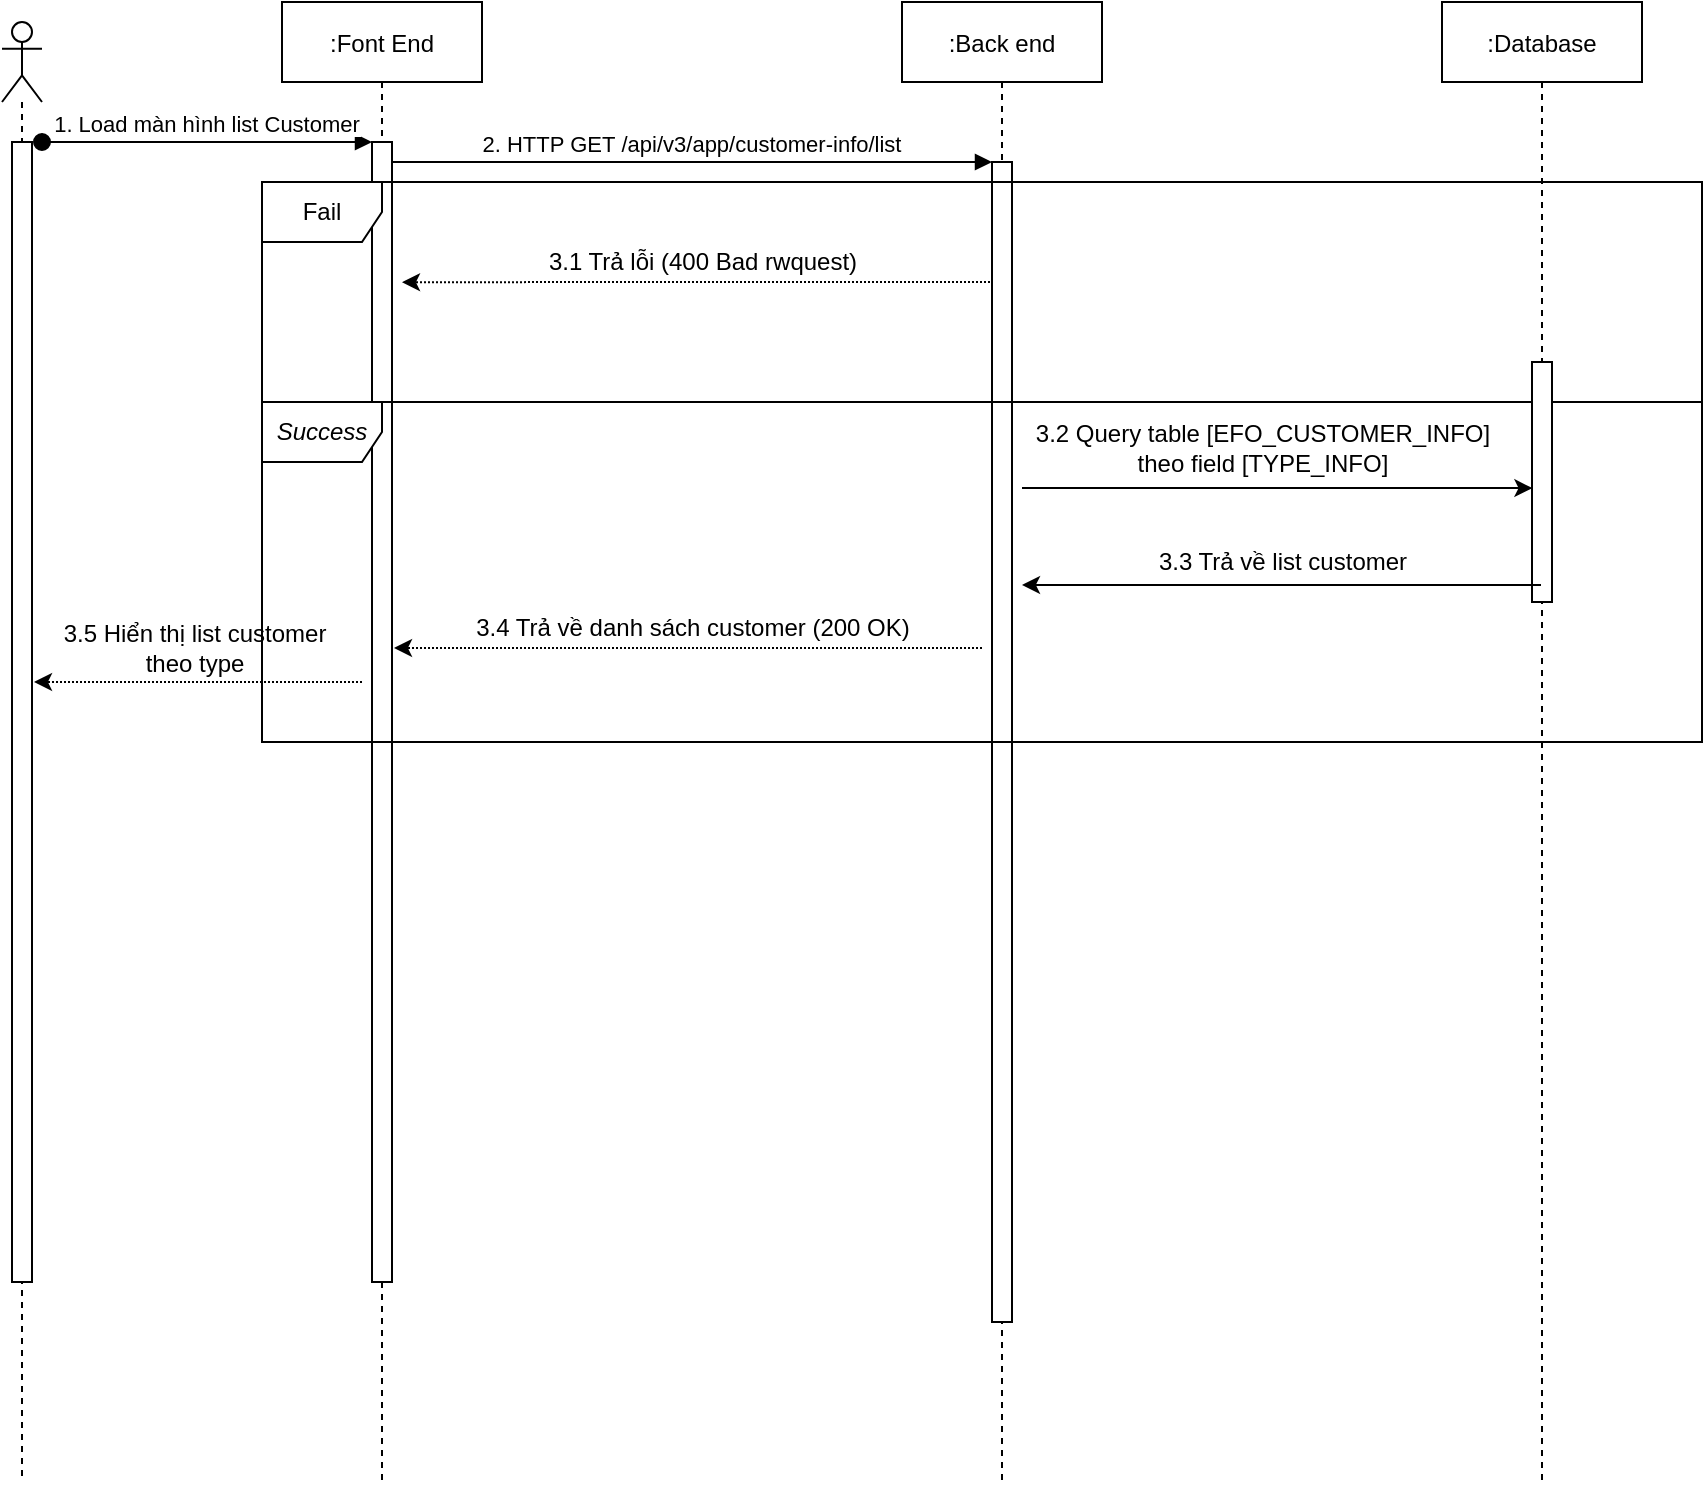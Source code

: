 <mxfile version="21.6.5" type="device" pages="5">
  <diagram id="6_gbaZ6vmgCSXBvr-ZlU" name="List customer">
    <mxGraphModel dx="1050" dy="629" grid="1" gridSize="10" guides="1" tooltips="1" connect="1" arrows="1" fold="1" page="1" pageScale="1" pageWidth="3300" pageHeight="4681" math="0" shadow="0">
      <root>
        <mxCell id="NbWuNu32IvSHekJc3G54-0" />
        <mxCell id="NbWuNu32IvSHekJc3G54-1" parent="NbWuNu32IvSHekJc3G54-0" />
        <mxCell id="NmL4DdP0UzWcrfp9Uf5U-0" value=":Font End" style="shape=umlLifeline;perimeter=lifelinePerimeter;container=1;collapsible=0;recursiveResize=0;rounded=0;shadow=0;strokeWidth=1;" parent="NbWuNu32IvSHekJc3G54-1" vertex="1">
          <mxGeometry x="250" y="60" width="100" height="740" as="geometry" />
        </mxCell>
        <mxCell id="NmL4DdP0UzWcrfp9Uf5U-1" value="" style="points=[];perimeter=orthogonalPerimeter;rounded=0;shadow=0;strokeWidth=1;" parent="NmL4DdP0UzWcrfp9Uf5U-0" vertex="1">
          <mxGeometry x="45" y="70" width="10" height="570" as="geometry" />
        </mxCell>
        <mxCell id="NmL4DdP0UzWcrfp9Uf5U-2" value="1. Load màn hình list Customer" style="verticalAlign=bottom;startArrow=oval;endArrow=block;startSize=8;shadow=0;strokeWidth=1;" parent="NmL4DdP0UzWcrfp9Uf5U-0" target="NmL4DdP0UzWcrfp9Uf5U-1" edge="1">
          <mxGeometry relative="1" as="geometry">
            <mxPoint x="-120" y="70" as="sourcePoint" />
          </mxGeometry>
        </mxCell>
        <mxCell id="NmL4DdP0UzWcrfp9Uf5U-3" value=":Back end" style="shape=umlLifeline;perimeter=lifelinePerimeter;container=1;collapsible=0;recursiveResize=0;rounded=0;shadow=0;strokeWidth=1;" parent="NbWuNu32IvSHekJc3G54-1" vertex="1">
          <mxGeometry x="560" y="60" width="100" height="740" as="geometry" />
        </mxCell>
        <mxCell id="NmL4DdP0UzWcrfp9Uf5U-4" value="" style="points=[];perimeter=orthogonalPerimeter;rounded=0;shadow=0;strokeWidth=1;" parent="NmL4DdP0UzWcrfp9Uf5U-3" vertex="1">
          <mxGeometry x="45" y="80" width="10" height="580" as="geometry" />
        </mxCell>
        <mxCell id="NmL4DdP0UzWcrfp9Uf5U-5" value="2. HTTP GET /api/v3/app/customer-info/list" style="verticalAlign=bottom;endArrow=block;entryX=0;entryY=0;shadow=0;strokeWidth=1;" parent="NbWuNu32IvSHekJc3G54-1" source="NmL4DdP0UzWcrfp9Uf5U-1" target="NmL4DdP0UzWcrfp9Uf5U-4" edge="1">
          <mxGeometry relative="1" as="geometry">
            <mxPoint x="405" y="140" as="sourcePoint" />
            <mxPoint as="offset" />
          </mxGeometry>
        </mxCell>
        <mxCell id="NmL4DdP0UzWcrfp9Uf5U-6" value="" style="shape=umlLifeline;participant=umlActor;perimeter=lifelinePerimeter;whiteSpace=wrap;html=1;container=1;collapsible=0;recursiveResize=0;verticalAlign=top;spacingTop=36;outlineConnect=0;" parent="NbWuNu32IvSHekJc3G54-1" vertex="1">
          <mxGeometry x="110" y="70" width="20" height="730" as="geometry" />
        </mxCell>
        <mxCell id="NmL4DdP0UzWcrfp9Uf5U-7" value="" style="html=1;points=[];perimeter=orthogonalPerimeter;" parent="NmL4DdP0UzWcrfp9Uf5U-6" vertex="1">
          <mxGeometry x="5" y="60" width="10" height="570" as="geometry" />
        </mxCell>
        <mxCell id="NmL4DdP0UzWcrfp9Uf5U-8" value="Fail" style="shape=umlFrame;whiteSpace=wrap;html=1;" parent="NbWuNu32IvSHekJc3G54-1" vertex="1">
          <mxGeometry x="240" y="150" width="720" height="110" as="geometry" />
        </mxCell>
        <mxCell id="NmL4DdP0UzWcrfp9Uf5U-9" value="Success" style="shape=umlFrame;whiteSpace=wrap;html=1;swimlaneFillColor=none;fontStyle=2" parent="NbWuNu32IvSHekJc3G54-1" vertex="1">
          <mxGeometry x="240" y="260" width="720" height="170" as="geometry" />
        </mxCell>
        <mxCell id="NmL4DdP0UzWcrfp9Uf5U-10" value="" style="endArrow=classic;html=1;dashed=1;dashPattern=1 1;entryX=1.5;entryY=0.123;entryDx=0;entryDy=0;entryPerimeter=0;" parent="NbWuNu32IvSHekJc3G54-1" target="NmL4DdP0UzWcrfp9Uf5U-1" edge="1">
          <mxGeometry width="50" height="50" relative="1" as="geometry">
            <mxPoint x="604" y="200" as="sourcePoint" />
            <mxPoint x="340" y="200" as="targetPoint" />
            <Array as="points">
              <mxPoint x="450" y="200" />
            </Array>
          </mxGeometry>
        </mxCell>
        <mxCell id="NmL4DdP0UzWcrfp9Uf5U-11" value="3.1 Trả lỗi (400 Bad rwquest)" style="text;html=1;align=center;verticalAlign=middle;resizable=0;points=[];autosize=1;strokeColor=none;" parent="NbWuNu32IvSHekJc3G54-1" vertex="1">
          <mxGeometry x="375" y="180" width="170" height="20" as="geometry" />
        </mxCell>
        <mxCell id="NmL4DdP0UzWcrfp9Uf5U-14" value="" style="endArrow=classic;html=1;dashed=1;dashPattern=1 1;shadow=0;" parent="NbWuNu32IvSHekJc3G54-1" edge="1">
          <mxGeometry width="50" height="50" relative="1" as="geometry">
            <mxPoint x="600" y="383" as="sourcePoint" />
            <mxPoint x="306" y="383" as="targetPoint" />
          </mxGeometry>
        </mxCell>
        <mxCell id="NmL4DdP0UzWcrfp9Uf5U-15" value="3.4 Trả về danh sách customer&amp;nbsp;(200 OK)" style="text;html=1;align=center;verticalAlign=middle;resizable=0;points=[];autosize=1;strokeColor=none;" parent="NbWuNu32IvSHekJc3G54-1" vertex="1">
          <mxGeometry x="335" y="358" width="240" height="30" as="geometry" />
        </mxCell>
        <mxCell id="NmL4DdP0UzWcrfp9Uf5U-16" value="" style="endArrow=classic;html=1;dashed=1;dashPattern=1 1;" parent="NbWuNu32IvSHekJc3G54-1" edge="1">
          <mxGeometry width="50" height="50" relative="1" as="geometry">
            <mxPoint x="290" y="400" as="sourcePoint" />
            <mxPoint x="126" y="400" as="targetPoint" />
          </mxGeometry>
        </mxCell>
        <mxCell id="NmL4DdP0UzWcrfp9Uf5U-17" value="3.5 Hiển thị list customer&lt;br&gt;&amp;nbsp;theo type&amp;nbsp;" style="text;html=1;align=center;verticalAlign=middle;resizable=0;points=[];autosize=1;strokeColor=none;" parent="NbWuNu32IvSHekJc3G54-1" vertex="1">
          <mxGeometry x="131" y="363" width="150" height="40" as="geometry" />
        </mxCell>
        <mxCell id="kxFmZ0SPe3kAdN44l7zS-0" value=":Database" style="shape=umlLifeline;perimeter=lifelinePerimeter;container=1;collapsible=0;recursiveResize=0;rounded=0;shadow=0;strokeWidth=1;" parent="NbWuNu32IvSHekJc3G54-1" vertex="1">
          <mxGeometry x="830" y="60" width="100" height="740" as="geometry" />
        </mxCell>
        <mxCell id="kxFmZ0SPe3kAdN44l7zS-1" value="" style="points=[];perimeter=orthogonalPerimeter;rounded=0;shadow=0;strokeWidth=1;" parent="kxFmZ0SPe3kAdN44l7zS-0" vertex="1">
          <mxGeometry x="45" y="180" width="10" height="120" as="geometry" />
        </mxCell>
        <mxCell id="kxFmZ0SPe3kAdN44l7zS-2" value="" style="endArrow=classic;html=1;entryX=0.02;entryY=0.342;entryDx=0;entryDy=0;entryPerimeter=0;" parent="NbWuNu32IvSHekJc3G54-1" edge="1">
          <mxGeometry width="50" height="50" relative="1" as="geometry">
            <mxPoint x="620" y="303" as="sourcePoint" />
            <mxPoint x="875.2" y="303.04" as="targetPoint" />
          </mxGeometry>
        </mxCell>
        <mxCell id="kxFmZ0SPe3kAdN44l7zS-4" value="" style="endArrow=classic;html=1;entryX=1.5;entryY=0.337;entryDx=0;entryDy=0;entryPerimeter=0;" parent="NbWuNu32IvSHekJc3G54-1" edge="1">
          <mxGeometry width="50" height="50" relative="1" as="geometry">
            <mxPoint x="879.5" y="351.46" as="sourcePoint" />
            <mxPoint x="620" y="351.46" as="targetPoint" />
          </mxGeometry>
        </mxCell>
        <mxCell id="kxFmZ0SPe3kAdN44l7zS-5" value="&lt;span style=&quot;text-align: left; background-color: rgb(255, 255, 255);&quot;&gt;3.2 Query table [EFO_CUSTOMER_INFO]&lt;/span&gt;&lt;br style=&quot;font-size: 11px ; text-align: left&quot;&gt;&lt;span style=&quot;text-align: left; background-color: rgb(255, 255, 255);&quot;&gt;theo field [TYPE_INFO]&lt;/span&gt;" style="text;html=1;align=center;verticalAlign=middle;resizable=0;points=[];autosize=1;strokeColor=none;" parent="NbWuNu32IvSHekJc3G54-1" vertex="1">
          <mxGeometry x="615" y="263" width="250" height="40" as="geometry" />
        </mxCell>
        <mxCell id="kxFmZ0SPe3kAdN44l7zS-7" value="3.3 Trả về list customer" style="text;html=1;align=center;verticalAlign=middle;resizable=0;points=[];autosize=1;strokeColor=none;" parent="NbWuNu32IvSHekJc3G54-1" vertex="1">
          <mxGeometry x="675" y="325" width="150" height="30" as="geometry" />
        </mxCell>
      </root>
    </mxGraphModel>
  </diagram>
  <diagram name="Customer detail" id="FwcMO3uEMpe9GrxxofuU">
    <mxGraphModel dx="1050" dy="629" grid="1" gridSize="10" guides="1" tooltips="1" connect="1" arrows="1" fold="1" page="1" pageScale="1" pageWidth="3300" pageHeight="4681" math="0" shadow="0">
      <root>
        <mxCell id="7S_yUYvOoX6bMf9IaAM4-0" />
        <mxCell id="7S_yUYvOoX6bMf9IaAM4-1" parent="7S_yUYvOoX6bMf9IaAM4-0" />
        <mxCell id="7S_yUYvOoX6bMf9IaAM4-2" value=":Font End" style="shape=umlLifeline;perimeter=lifelinePerimeter;container=1;collapsible=0;recursiveResize=0;rounded=0;shadow=0;strokeWidth=1;" vertex="1" parent="7S_yUYvOoX6bMf9IaAM4-1">
          <mxGeometry x="250" y="60" width="100" height="740" as="geometry" />
        </mxCell>
        <mxCell id="7S_yUYvOoX6bMf9IaAM4-3" value="" style="points=[];perimeter=orthogonalPerimeter;rounded=0;shadow=0;strokeWidth=1;" vertex="1" parent="7S_yUYvOoX6bMf9IaAM4-2">
          <mxGeometry x="45" y="70" width="10" height="570" as="geometry" />
        </mxCell>
        <mxCell id="7S_yUYvOoX6bMf9IaAM4-4" value="1. Load màn hình Customer Detail" style="verticalAlign=bottom;startArrow=oval;endArrow=block;startSize=8;shadow=0;strokeWidth=1;" edge="1" parent="7S_yUYvOoX6bMf9IaAM4-2" target="7S_yUYvOoX6bMf9IaAM4-3">
          <mxGeometry relative="1" as="geometry">
            <mxPoint x="-120" y="70" as="sourcePoint" />
          </mxGeometry>
        </mxCell>
        <mxCell id="7S_yUYvOoX6bMf9IaAM4-5" value=":Back end" style="shape=umlLifeline;perimeter=lifelinePerimeter;container=1;collapsible=0;recursiveResize=0;rounded=0;shadow=0;strokeWidth=1;" vertex="1" parent="7S_yUYvOoX6bMf9IaAM4-1">
          <mxGeometry x="560" y="60" width="100" height="740" as="geometry" />
        </mxCell>
        <mxCell id="7S_yUYvOoX6bMf9IaAM4-6" value="" style="points=[];perimeter=orthogonalPerimeter;rounded=0;shadow=0;strokeWidth=1;" vertex="1" parent="7S_yUYvOoX6bMf9IaAM4-5">
          <mxGeometry x="45" y="80" width="10" height="580" as="geometry" />
        </mxCell>
        <mxCell id="7S_yUYvOoX6bMf9IaAM4-7" value="2. HTTP GET /api/v3/app/customer-info/detail" style="verticalAlign=bottom;endArrow=block;entryX=0;entryY=0;shadow=0;strokeWidth=1;" edge="1" parent="7S_yUYvOoX6bMf9IaAM4-1" source="7S_yUYvOoX6bMf9IaAM4-3" target="7S_yUYvOoX6bMf9IaAM4-6">
          <mxGeometry relative="1" as="geometry">
            <mxPoint x="405" y="140" as="sourcePoint" />
          </mxGeometry>
        </mxCell>
        <mxCell id="7S_yUYvOoX6bMf9IaAM4-8" value="" style="shape=umlLifeline;participant=umlActor;perimeter=lifelinePerimeter;whiteSpace=wrap;html=1;container=1;collapsible=0;recursiveResize=0;verticalAlign=top;spacingTop=36;outlineConnect=0;" vertex="1" parent="7S_yUYvOoX6bMf9IaAM4-1">
          <mxGeometry x="110" y="70" width="20" height="730" as="geometry" />
        </mxCell>
        <mxCell id="7S_yUYvOoX6bMf9IaAM4-9" value="" style="html=1;points=[];perimeter=orthogonalPerimeter;" vertex="1" parent="7S_yUYvOoX6bMf9IaAM4-8">
          <mxGeometry x="5" y="60" width="10" height="570" as="geometry" />
        </mxCell>
        <mxCell id="7S_yUYvOoX6bMf9IaAM4-10" value="Fail" style="shape=umlFrame;whiteSpace=wrap;html=1;" vertex="1" parent="7S_yUYvOoX6bMf9IaAM4-1">
          <mxGeometry x="240" y="150" width="720" height="110" as="geometry" />
        </mxCell>
        <mxCell id="7S_yUYvOoX6bMf9IaAM4-11" value="Success" style="shape=umlFrame;whiteSpace=wrap;html=1;swimlaneFillColor=none;fontStyle=2" vertex="1" parent="7S_yUYvOoX6bMf9IaAM4-1">
          <mxGeometry x="240" y="260" width="720" height="230" as="geometry" />
        </mxCell>
        <mxCell id="7S_yUYvOoX6bMf9IaAM4-12" value="" style="endArrow=classic;html=1;dashed=1;dashPattern=1 1;entryX=1.5;entryY=0.123;entryDx=0;entryDy=0;entryPerimeter=0;" edge="1" parent="7S_yUYvOoX6bMf9IaAM4-1" target="7S_yUYvOoX6bMf9IaAM4-3">
          <mxGeometry width="50" height="50" relative="1" as="geometry">
            <mxPoint x="604" y="200" as="sourcePoint" />
            <mxPoint x="340" y="200" as="targetPoint" />
            <Array as="points">
              <mxPoint x="450" y="200" />
            </Array>
          </mxGeometry>
        </mxCell>
        <mxCell id="7S_yUYvOoX6bMf9IaAM4-13" value="3.1 Trả lỗi (400 Bad rwquest)" style="text;html=1;align=center;verticalAlign=middle;resizable=0;points=[];autosize=1;strokeColor=none;" vertex="1" parent="7S_yUYvOoX6bMf9IaAM4-1">
          <mxGeometry x="375" y="180" width="170" height="20" as="geometry" />
        </mxCell>
        <mxCell id="7S_yUYvOoX6bMf9IaAM4-14" value="" style="endArrow=classic;html=1;dashed=1;dashPattern=1 1;shadow=0;" edge="1" parent="7S_yUYvOoX6bMf9IaAM4-1">
          <mxGeometry width="50" height="50" relative="1" as="geometry">
            <mxPoint x="600" y="445" as="sourcePoint" />
            <mxPoint x="306" y="445" as="targetPoint" />
          </mxGeometry>
        </mxCell>
        <mxCell id="7S_yUYvOoX6bMf9IaAM4-15" value="3.4 Trả về data customer detail (200 OK)" style="text;html=1;align=center;verticalAlign=middle;resizable=0;points=[];autosize=1;strokeColor=none;" vertex="1" parent="7S_yUYvOoX6bMf9IaAM4-1">
          <mxGeometry x="335" y="418" width="240" height="30" as="geometry" />
        </mxCell>
        <mxCell id="7S_yUYvOoX6bMf9IaAM4-16" value="" style="endArrow=classic;html=1;dashed=1;dashPattern=1 1;" edge="1" parent="7S_yUYvOoX6bMf9IaAM4-1">
          <mxGeometry width="50" height="50" relative="1" as="geometry">
            <mxPoint x="290" y="470" as="sourcePoint" />
            <mxPoint x="126" y="470" as="targetPoint" />
          </mxGeometry>
        </mxCell>
        <mxCell id="7S_yUYvOoX6bMf9IaAM4-17" value="3.5 Hiển thị thông tin ra từng &lt;br&gt;field tương ứng" style="text;html=1;align=center;verticalAlign=middle;resizable=0;points=[];autosize=1;strokeColor=none;" vertex="1" parent="7S_yUYvOoX6bMf9IaAM4-1">
          <mxGeometry x="116" y="433" width="180" height="40" as="geometry" />
        </mxCell>
        <mxCell id="7S_yUYvOoX6bMf9IaAM4-18" value=":Database" style="shape=umlLifeline;perimeter=lifelinePerimeter;container=1;collapsible=0;recursiveResize=0;rounded=0;shadow=0;strokeWidth=1;" vertex="1" parent="7S_yUYvOoX6bMf9IaAM4-1">
          <mxGeometry x="830" y="60" width="100" height="740" as="geometry" />
        </mxCell>
        <mxCell id="7S_yUYvOoX6bMf9IaAM4-19" value="" style="points=[];perimeter=orthogonalPerimeter;rounded=0;shadow=0;strokeWidth=1;" vertex="1" parent="7S_yUYvOoX6bMf9IaAM4-18">
          <mxGeometry x="45" y="180" width="10" height="170" as="geometry" />
        </mxCell>
        <mxCell id="7S_yUYvOoX6bMf9IaAM4-20" value="" style="endArrow=classic;html=1;entryX=0.02;entryY=0.342;entryDx=0;entryDy=0;entryPerimeter=0;" edge="1" parent="7S_yUYvOoX6bMf9IaAM4-1">
          <mxGeometry width="50" height="50" relative="1" as="geometry">
            <mxPoint x="620" y="346" as="sourcePoint" />
            <mxPoint x="875.2" y="346.04" as="targetPoint" />
          </mxGeometry>
        </mxCell>
        <mxCell id="7S_yUYvOoX6bMf9IaAM4-21" value="" style="endArrow=classic;html=1;entryX=1.5;entryY=0.337;entryDx=0;entryDy=0;entryPerimeter=0;" edge="1" parent="7S_yUYvOoX6bMf9IaAM4-1">
          <mxGeometry width="50" height="50" relative="1" as="geometry">
            <mxPoint x="879.5" y="389.46" as="sourcePoint" />
            <mxPoint x="620" y="389.46" as="targetPoint" />
          </mxGeometry>
        </mxCell>
        <mxCell id="7S_yUYvOoX6bMf9IaAM4-22" value="&lt;span style=&quot;text-align: left; background-color: rgb(255, 255, 255);&quot;&gt;3.2 Query table [EFO_CUSTOMER_INFO],&lt;br&gt;&lt;/span&gt;[EFO_CUSTOMER_CLAUSE_PAYMENT],&lt;br&gt;[EFO_CUSTOMER_RELATED_PERSON]&lt;br&gt;theo field [CUSTOMER_CODE]" style="text;html=1;align=center;verticalAlign=middle;resizable=0;points=[];autosize=1;strokeColor=none;" vertex="1" parent="7S_yUYvOoX6bMf9IaAM4-1">
          <mxGeometry x="620" y="283" width="250" height="70" as="geometry" />
        </mxCell>
        <mxCell id="7S_yUYvOoX6bMf9IaAM4-23" value="3.3 Trả về data customer" style="text;html=1;align=center;verticalAlign=middle;resizable=0;points=[];autosize=1;strokeColor=none;" vertex="1" parent="7S_yUYvOoX6bMf9IaAM4-1">
          <mxGeometry x="670" y="363" width="160" height="30" as="geometry" />
        </mxCell>
      </root>
    </mxGraphModel>
  </diagram>
  <diagram name="Create customer" id="F1wWoO_YLLIiQVrkHX0n">
    <mxGraphModel dx="1050" dy="629" grid="1" gridSize="10" guides="1" tooltips="1" connect="1" arrows="1" fold="1" page="1" pageScale="1" pageWidth="850" pageHeight="1100" math="0" shadow="0">
      <root>
        <mxCell id="_Lck041Ce_qC8ffZv9Uh-0" />
        <mxCell id="_Lck041Ce_qC8ffZv9Uh-1" parent="_Lck041Ce_qC8ffZv9Uh-0" />
        <mxCell id="_Lck041Ce_qC8ffZv9Uh-2" value=":Font End" style="shape=umlLifeline;perimeter=lifelinePerimeter;container=1;collapsible=0;recursiveResize=0;rounded=0;shadow=0;strokeWidth=1;" vertex="1" parent="_Lck041Ce_qC8ffZv9Uh-1">
          <mxGeometry x="210" y="60" width="100" height="740" as="geometry" />
        </mxCell>
        <mxCell id="_Lck041Ce_qC8ffZv9Uh-3" value="" style="points=[];perimeter=orthogonalPerimeter;rounded=0;shadow=0;strokeWidth=1;" vertex="1" parent="_Lck041Ce_qC8ffZv9Uh-2">
          <mxGeometry x="45" y="70" width="10" height="570" as="geometry" />
        </mxCell>
        <mxCell id="_Lck041Ce_qC8ffZv9Uh-4" value="1. Gửi request tạo customer" style="verticalAlign=bottom;startArrow=oval;endArrow=block;startSize=8;shadow=0;strokeWidth=1;" edge="1" parent="_Lck041Ce_qC8ffZv9Uh-2" target="_Lck041Ce_qC8ffZv9Uh-3">
          <mxGeometry relative="1" as="geometry">
            <mxPoint x="-120" y="70" as="sourcePoint" />
          </mxGeometry>
        </mxCell>
        <mxCell id="_Lck041Ce_qC8ffZv9Uh-5" value=":Back end" style="shape=umlLifeline;perimeter=lifelinePerimeter;container=1;collapsible=0;recursiveResize=0;rounded=0;shadow=0;strokeWidth=1;" vertex="1" parent="_Lck041Ce_qC8ffZv9Uh-1">
          <mxGeometry x="520" y="60" width="100" height="740" as="geometry" />
        </mxCell>
        <mxCell id="_Lck041Ce_qC8ffZv9Uh-6" value="" style="points=[];perimeter=orthogonalPerimeter;rounded=0;shadow=0;strokeWidth=1;" vertex="1" parent="_Lck041Ce_qC8ffZv9Uh-5">
          <mxGeometry x="45" y="80" width="10" height="460" as="geometry" />
        </mxCell>
        <mxCell id="_Lck041Ce_qC8ffZv9Uh-7" value="" style="html=1;points=[];perimeter=orthogonalPerimeter;sketch=0;" vertex="1" parent="_Lck041Ce_qC8ffZv9Uh-5">
          <mxGeometry x="50" y="120" width="10" height="40" as="geometry" />
        </mxCell>
        <mxCell id="_Lck041Ce_qC8ffZv9Uh-8" value="3.1 Validte data req&amp;nbsp;" style="edgeStyle=orthogonalEdgeStyle;html=1;align=left;spacingLeft=2;endArrow=block;rounded=0;entryX=1;entryY=0;" edge="1" parent="_Lck041Ce_qC8ffZv9Uh-5" target="_Lck041Ce_qC8ffZv9Uh-7">
          <mxGeometry relative="1" as="geometry">
            <mxPoint x="55" y="100" as="sourcePoint" />
            <Array as="points">
              <mxPoint x="85" y="100" />
            </Array>
          </mxGeometry>
        </mxCell>
        <mxCell id="_Lck041Ce_qC8ffZv9Uh-9" value="2. Http POST /api/v3/app/customer-info/save " style="verticalAlign=bottom;endArrow=block;entryX=0;entryY=0;shadow=0;strokeWidth=1;" edge="1" parent="_Lck041Ce_qC8ffZv9Uh-1" source="_Lck041Ce_qC8ffZv9Uh-3" target="_Lck041Ce_qC8ffZv9Uh-6">
          <mxGeometry relative="1" as="geometry">
            <mxPoint x="365" y="140" as="sourcePoint" />
          </mxGeometry>
        </mxCell>
        <mxCell id="_Lck041Ce_qC8ffZv9Uh-10" value="" style="shape=umlLifeline;participant=umlActor;perimeter=lifelinePerimeter;whiteSpace=wrap;html=1;container=1;collapsible=0;recursiveResize=0;verticalAlign=top;spacingTop=36;outlineConnect=0;" vertex="1" parent="_Lck041Ce_qC8ffZv9Uh-1">
          <mxGeometry x="70" y="70" width="20" height="730" as="geometry" />
        </mxCell>
        <mxCell id="_Lck041Ce_qC8ffZv9Uh-11" value="" style="html=1;points=[];perimeter=orthogonalPerimeter;" vertex="1" parent="_Lck041Ce_qC8ffZv9Uh-10">
          <mxGeometry x="5" y="60" width="10" height="570" as="geometry" />
        </mxCell>
        <mxCell id="_Lck041Ce_qC8ffZv9Uh-12" value="Fail" style="shape=umlFrame;whiteSpace=wrap;html=1;" vertex="1" parent="_Lck041Ce_qC8ffZv9Uh-1">
          <mxGeometry x="220" y="150" width="650" height="110" as="geometry" />
        </mxCell>
        <mxCell id="_Lck041Ce_qC8ffZv9Uh-13" value="Success" style="shape=umlFrame;whiteSpace=wrap;html=1;swimlaneFillColor=none;" vertex="1" parent="_Lck041Ce_qC8ffZv9Uh-1">
          <mxGeometry x="220" y="260" width="650" height="390" as="geometry" />
        </mxCell>
        <mxCell id="_Lck041Ce_qC8ffZv9Uh-14" value="" style="endArrow=classic;html=1;dashed=1;dashPattern=1 1;exitX=0.1;exitY=0.156;exitDx=0;exitDy=0;exitPerimeter=0;" edge="1" parent="_Lck041Ce_qC8ffZv9Uh-1" source="_Lck041Ce_qC8ffZv9Uh-6" target="_Lck041Ce_qC8ffZv9Uh-2">
          <mxGeometry width="50" height="50" relative="1" as="geometry">
            <mxPoint x="564" y="200" as="sourcePoint" />
            <mxPoint x="300" y="200" as="targetPoint" />
          </mxGeometry>
        </mxCell>
        <mxCell id="_Lck041Ce_qC8ffZv9Uh-15" value="3.2 Trả lỗi (e.g 400 Validate exception)" style="text;html=1;align=center;verticalAlign=middle;resizable=0;points=[];autosize=1;strokeColor=none;" vertex="1" parent="_Lck041Ce_qC8ffZv9Uh-1">
          <mxGeometry x="305" y="184" width="220" height="20" as="geometry" />
        </mxCell>
        <mxCell id="_Lck041Ce_qC8ffZv9Uh-16" value="" style="endArrow=classic;html=1;dashed=1;dashPattern=1 1;shadow=0;" edge="1" parent="_Lck041Ce_qC8ffZv9Uh-1">
          <mxGeometry width="50" height="50" relative="1" as="geometry">
            <mxPoint x="560" y="585" as="sourcePoint" />
            <mxPoint x="266" y="585" as="targetPoint" />
          </mxGeometry>
        </mxCell>
        <mxCell id="_Lck041Ce_qC8ffZv9Uh-17" value="5.3 Trả customer data (200 OK)" style="text;html=1;align=center;verticalAlign=middle;resizable=0;points=[];autosize=1;strokeColor=none;" vertex="1" parent="_Lck041Ce_qC8ffZv9Uh-1">
          <mxGeometry x="320" y="560" width="190" height="30" as="geometry" />
        </mxCell>
        <mxCell id="_Lck041Ce_qC8ffZv9Uh-18" value="" style="endArrow=classic;html=1;dashed=1;dashPattern=1 1;" edge="1" parent="_Lck041Ce_qC8ffZv9Uh-1">
          <mxGeometry width="50" height="50" relative="1" as="geometry">
            <mxPoint x="259.5" y="627" as="sourcePoint" />
            <mxPoint x="79.5" y="627" as="targetPoint" />
            <Array as="points">
              <mxPoint x="130" y="627" />
            </Array>
          </mxGeometry>
        </mxCell>
        <mxCell id="_Lck041Ce_qC8ffZv9Uh-19" value="5.4 Hiển thị thông báo&amp;nbsp;" style="text;html=1;align=center;verticalAlign=middle;resizable=0;points=[];autosize=1;strokeColor=none;" vertex="1" parent="_Lck041Ce_qC8ffZv9Uh-1">
          <mxGeometry x="100" y="607" width="140" height="20" as="geometry" />
        </mxCell>
        <mxCell id="_Lck041Ce_qC8ffZv9Uh-20" value=":Database&#xa;" style="shape=umlLifeline;perimeter=lifelinePerimeter;container=1;collapsible=0;recursiveResize=0;rounded=0;shadow=0;strokeWidth=1;" vertex="1" parent="_Lck041Ce_qC8ffZv9Uh-1">
          <mxGeometry x="790" y="60" width="100" height="740" as="geometry" />
        </mxCell>
        <mxCell id="_Lck041Ce_qC8ffZv9Uh-21" value="" style="points=[];perimeter=orthogonalPerimeter;rounded=0;shadow=0;strokeWidth=1;" vertex="1" parent="_Lck041Ce_qC8ffZv9Uh-20">
          <mxGeometry x="45" y="220" width="10" height="290" as="geometry" />
        </mxCell>
        <mxCell id="_Lck041Ce_qC8ffZv9Uh-22" value="&lt;div style=&quot;text-align: left;&quot;&gt;4.1&amp;nbsp;Create record&lt;span style=&quot;text-align: left;&quot;&gt;&amp;nbsp;&amp;nbsp;&lt;/span&gt;&lt;span style=&quot;text-align: left;&quot;&gt;[EFO_CUSTOMER_INFO]&lt;/span&gt;&lt;/div&gt;" style="html=1;verticalAlign=bottom;endArrow=block;" edge="1" parent="_Lck041Ce_qC8ffZv9Uh-1" target="_Lck041Ce_qC8ffZv9Uh-20">
          <mxGeometry width="80" relative="1" as="geometry">
            <mxPoint x="580" y="320" as="sourcePoint" />
            <mxPoint x="640" y="320" as="targetPoint" />
          </mxGeometry>
        </mxCell>
        <mxCell id="_Lck041Ce_qC8ffZv9Uh-23" value="" style="endArrow=classic;html=1;" edge="1" parent="_Lck041Ce_qC8ffZv9Uh-1">
          <mxGeometry width="50" height="50" relative="1" as="geometry">
            <mxPoint x="839.5" y="352" as="sourcePoint" />
            <mxPoint x="569.5" y="352" as="targetPoint" />
            <Array as="points">
              <mxPoint x="720" y="352" />
            </Array>
          </mxGeometry>
        </mxCell>
        <mxCell id="_Lck041Ce_qC8ffZv9Uh-24" value="4.2 Data customer" style="text;html=1;align=center;verticalAlign=middle;resizable=0;points=[];autosize=1;strokeColor=none;" vertex="1" parent="_Lck041Ce_qC8ffZv9Uh-1">
          <mxGeometry x="640" y="327" width="120" height="30" as="geometry" />
        </mxCell>
        <mxCell id="_Lck041Ce_qC8ffZv9Uh-25" value="&lt;div style=&quot;&quot;&gt;5.1&amp;nbsp;Create record&lt;span style=&quot;text-align: left;&quot;&gt;&amp;nbsp;&lt;/span&gt;&lt;/div&gt;&lt;div style=&quot;text-align: left;&quot;&gt;&lt;span style=&quot;text-align: left;&quot;&gt;[EFO_CUSTOMER_CLAUSE_PAYMENt]&lt;/span&gt;&lt;/div&gt;" style="html=1;verticalAlign=bottom;endArrow=block;" edge="1" parent="_Lck041Ce_qC8ffZv9Uh-1">
          <mxGeometry width="80" relative="1" as="geometry">
            <mxPoint x="570.25" y="413" as="sourcePoint" />
            <mxPoint x="830" y="413" as="targetPoint" />
          </mxGeometry>
        </mxCell>
        <mxCell id="_Lck041Ce_qC8ffZv9Uh-26" value="" style="endArrow=classic;html=1;" edge="1" parent="_Lck041Ce_qC8ffZv9Uh-1">
          <mxGeometry width="50" height="50" relative="1" as="geometry">
            <mxPoint x="839.5" y="452" as="sourcePoint" />
            <mxPoint x="569.5" y="452" as="targetPoint" />
            <Array as="points">
              <mxPoint x="690" y="452" />
            </Array>
          </mxGeometry>
        </mxCell>
        <mxCell id="_Lck041Ce_qC8ffZv9Uh-27" value="5.2 Data clause payment" style="text;html=1;align=center;verticalAlign=middle;resizable=0;points=[];autosize=1;strokeColor=none;" vertex="1" parent="_Lck041Ce_qC8ffZv9Uh-1">
          <mxGeometry x="620" y="427" width="160" height="30" as="geometry" />
        </mxCell>
        <mxCell id="INlc_IQsSV1DkX6l_8Sf-2" value="&lt;div style=&quot;&quot;&gt;6.1&amp;nbsp;Create record&lt;/div&gt;&lt;div style=&quot;text-align: left;&quot;&gt;&lt;span style=&quot;text-align: left;&quot;&gt;[&lt;/span&gt;EFO_CUSTOMER_RELATED_PERSON]&lt;/div&gt;" style="html=1;verticalAlign=bottom;endArrow=block;" edge="1" parent="_Lck041Ce_qC8ffZv9Uh-1">
          <mxGeometry width="80" relative="1" as="geometry">
            <mxPoint x="580" y="504" as="sourcePoint" />
            <mxPoint x="840" y="504" as="targetPoint" />
          </mxGeometry>
        </mxCell>
        <mxCell id="INlc_IQsSV1DkX6l_8Sf-3" value="" style="endArrow=classic;html=1;" edge="1" parent="_Lck041Ce_qC8ffZv9Uh-1">
          <mxGeometry width="50" height="50" relative="1" as="geometry">
            <mxPoint x="839.5" y="536" as="sourcePoint" />
            <mxPoint x="569.5" y="536" as="targetPoint" />
            <Array as="points">
              <mxPoint x="720" y="536" />
            </Array>
          </mxGeometry>
        </mxCell>
        <mxCell id="INlc_IQsSV1DkX6l_8Sf-4" value="6.2 Data related person" style="text;html=1;align=center;verticalAlign=middle;resizable=0;points=[];autosize=1;strokeColor=none;" vertex="1" parent="_Lck041Ce_qC8ffZv9Uh-1">
          <mxGeometry x="625" y="511" width="150" height="30" as="geometry" />
        </mxCell>
      </root>
    </mxGraphModel>
  </diagram>
  <diagram name="Update customer" id="SNa4Pnmc09LrP6e58ZCW">
    <mxGraphModel dx="1050" dy="629" grid="1" gridSize="10" guides="1" tooltips="1" connect="1" arrows="1" fold="1" page="1" pageScale="1" pageWidth="850" pageHeight="1100" math="0" shadow="0">
      <root>
        <mxCell id="AuCOVgQExBCrKymuo0vi-0" />
        <mxCell id="AuCOVgQExBCrKymuo0vi-1" parent="AuCOVgQExBCrKymuo0vi-0" />
        <mxCell id="AuCOVgQExBCrKymuo0vi-2" value=":Font End" style="shape=umlLifeline;perimeter=lifelinePerimeter;container=1;collapsible=0;recursiveResize=0;rounded=0;shadow=0;strokeWidth=1;" vertex="1" parent="AuCOVgQExBCrKymuo0vi-1">
          <mxGeometry x="210" y="60" width="100" height="740" as="geometry" />
        </mxCell>
        <mxCell id="AuCOVgQExBCrKymuo0vi-3" value="" style="points=[];perimeter=orthogonalPerimeter;rounded=0;shadow=0;strokeWidth=1;" vertex="1" parent="AuCOVgQExBCrKymuo0vi-2">
          <mxGeometry x="45" y="70" width="10" height="570" as="geometry" />
        </mxCell>
        <mxCell id="AuCOVgQExBCrKymuo0vi-4" value="1. Gửi request update customer" style="verticalAlign=bottom;startArrow=oval;endArrow=block;startSize=8;shadow=0;strokeWidth=1;" edge="1" parent="AuCOVgQExBCrKymuo0vi-2" target="AuCOVgQExBCrKymuo0vi-3">
          <mxGeometry relative="1" as="geometry">
            <mxPoint x="-120" y="70" as="sourcePoint" />
          </mxGeometry>
        </mxCell>
        <mxCell id="AuCOVgQExBCrKymuo0vi-5" value=":Back end" style="shape=umlLifeline;perimeter=lifelinePerimeter;container=1;collapsible=0;recursiveResize=0;rounded=0;shadow=0;strokeWidth=1;" vertex="1" parent="AuCOVgQExBCrKymuo0vi-1">
          <mxGeometry x="520" y="60" width="100" height="740" as="geometry" />
        </mxCell>
        <mxCell id="AuCOVgQExBCrKymuo0vi-6" value="" style="points=[];perimeter=orthogonalPerimeter;rounded=0;shadow=0;strokeWidth=1;" vertex="1" parent="AuCOVgQExBCrKymuo0vi-5">
          <mxGeometry x="45" y="80" width="10" height="460" as="geometry" />
        </mxCell>
        <mxCell id="AuCOVgQExBCrKymuo0vi-7" value="" style="html=1;points=[];perimeter=orthogonalPerimeter;sketch=0;" vertex="1" parent="AuCOVgQExBCrKymuo0vi-5">
          <mxGeometry x="50" y="120" width="10" height="40" as="geometry" />
        </mxCell>
        <mxCell id="AuCOVgQExBCrKymuo0vi-8" value="3.1 Validte data req&amp;nbsp;" style="edgeStyle=orthogonalEdgeStyle;html=1;align=left;spacingLeft=2;endArrow=block;rounded=0;entryX=1;entryY=0;" edge="1" parent="AuCOVgQExBCrKymuo0vi-5" target="AuCOVgQExBCrKymuo0vi-7">
          <mxGeometry relative="1" as="geometry">
            <mxPoint x="55" y="100" as="sourcePoint" />
            <Array as="points">
              <mxPoint x="85" y="100" />
            </Array>
          </mxGeometry>
        </mxCell>
        <mxCell id="AuCOVgQExBCrKymuo0vi-9" value="2. Http POST /api/v3/app/customer-info/update " style="verticalAlign=bottom;endArrow=block;entryX=0;entryY=0;shadow=0;strokeWidth=1;" edge="1" parent="AuCOVgQExBCrKymuo0vi-1" source="AuCOVgQExBCrKymuo0vi-3" target="AuCOVgQExBCrKymuo0vi-6">
          <mxGeometry relative="1" as="geometry">
            <mxPoint x="365" y="140" as="sourcePoint" />
          </mxGeometry>
        </mxCell>
        <mxCell id="AuCOVgQExBCrKymuo0vi-10" value="" style="shape=umlLifeline;participant=umlActor;perimeter=lifelinePerimeter;whiteSpace=wrap;html=1;container=1;collapsible=0;recursiveResize=0;verticalAlign=top;spacingTop=36;outlineConnect=0;" vertex="1" parent="AuCOVgQExBCrKymuo0vi-1">
          <mxGeometry x="70" y="70" width="20" height="730" as="geometry" />
        </mxCell>
        <mxCell id="AuCOVgQExBCrKymuo0vi-11" value="" style="html=1;points=[];perimeter=orthogonalPerimeter;" vertex="1" parent="AuCOVgQExBCrKymuo0vi-10">
          <mxGeometry x="5" y="60" width="10" height="570" as="geometry" />
        </mxCell>
        <mxCell id="AuCOVgQExBCrKymuo0vi-12" value="Fail" style="shape=umlFrame;whiteSpace=wrap;html=1;" vertex="1" parent="AuCOVgQExBCrKymuo0vi-1">
          <mxGeometry x="220" y="150" width="650" height="110" as="geometry" />
        </mxCell>
        <mxCell id="AuCOVgQExBCrKymuo0vi-13" value="Success" style="shape=umlFrame;whiteSpace=wrap;html=1;swimlaneFillColor=none;" vertex="1" parent="AuCOVgQExBCrKymuo0vi-1">
          <mxGeometry x="220" y="260" width="650" height="390" as="geometry" />
        </mxCell>
        <mxCell id="AuCOVgQExBCrKymuo0vi-14" value="" style="endArrow=classic;html=1;dashed=1;dashPattern=1 1;exitX=0.1;exitY=0.156;exitDx=0;exitDy=0;exitPerimeter=0;" edge="1" parent="AuCOVgQExBCrKymuo0vi-1" source="AuCOVgQExBCrKymuo0vi-6" target="AuCOVgQExBCrKymuo0vi-2">
          <mxGeometry width="50" height="50" relative="1" as="geometry">
            <mxPoint x="564" y="200" as="sourcePoint" />
            <mxPoint x="300" y="200" as="targetPoint" />
          </mxGeometry>
        </mxCell>
        <mxCell id="AuCOVgQExBCrKymuo0vi-15" value="3.2 Trả lỗi (e.g 400 Validate exception)" style="text;html=1;align=center;verticalAlign=middle;resizable=0;points=[];autosize=1;strokeColor=none;" vertex="1" parent="AuCOVgQExBCrKymuo0vi-1">
          <mxGeometry x="305" y="184" width="220" height="20" as="geometry" />
        </mxCell>
        <mxCell id="AuCOVgQExBCrKymuo0vi-16" value="" style="endArrow=classic;html=1;dashed=1;dashPattern=1 1;shadow=0;" edge="1" parent="AuCOVgQExBCrKymuo0vi-1">
          <mxGeometry width="50" height="50" relative="1" as="geometry">
            <mxPoint x="560" y="585" as="sourcePoint" />
            <mxPoint x="266" y="585" as="targetPoint" />
          </mxGeometry>
        </mxCell>
        <mxCell id="AuCOVgQExBCrKymuo0vi-17" value="5.3 Trả customer data (200 OK)" style="text;html=1;align=center;verticalAlign=middle;resizable=0;points=[];autosize=1;strokeColor=none;" vertex="1" parent="AuCOVgQExBCrKymuo0vi-1">
          <mxGeometry x="320" y="560" width="190" height="30" as="geometry" />
        </mxCell>
        <mxCell id="AuCOVgQExBCrKymuo0vi-18" value="" style="endArrow=classic;html=1;dashed=1;dashPattern=1 1;" edge="1" parent="AuCOVgQExBCrKymuo0vi-1">
          <mxGeometry width="50" height="50" relative="1" as="geometry">
            <mxPoint x="259.5" y="627" as="sourcePoint" />
            <mxPoint x="79.5" y="627" as="targetPoint" />
            <Array as="points">
              <mxPoint x="130" y="627" />
            </Array>
          </mxGeometry>
        </mxCell>
        <mxCell id="AuCOVgQExBCrKymuo0vi-19" value="5.4 Hiển thị thông báo&amp;nbsp;" style="text;html=1;align=center;verticalAlign=middle;resizable=0;points=[];autosize=1;strokeColor=none;" vertex="1" parent="AuCOVgQExBCrKymuo0vi-1">
          <mxGeometry x="100" y="607" width="140" height="20" as="geometry" />
        </mxCell>
        <mxCell id="AuCOVgQExBCrKymuo0vi-20" value=":Database&#xa;" style="shape=umlLifeline;perimeter=lifelinePerimeter;container=1;collapsible=0;recursiveResize=0;rounded=0;shadow=0;strokeWidth=1;" vertex="1" parent="AuCOVgQExBCrKymuo0vi-1">
          <mxGeometry x="790" y="60" width="100" height="740" as="geometry" />
        </mxCell>
        <mxCell id="AuCOVgQExBCrKymuo0vi-21" value="" style="points=[];perimeter=orthogonalPerimeter;rounded=0;shadow=0;strokeWidth=1;" vertex="1" parent="AuCOVgQExBCrKymuo0vi-20">
          <mxGeometry x="45" y="220" width="10" height="290" as="geometry" />
        </mxCell>
        <mxCell id="AuCOVgQExBCrKymuo0vi-22" value="&lt;div style=&quot;text-align: left;&quot;&gt;4.1&amp;nbsp;Update record&lt;span style=&quot;text-align: left;&quot;&gt;&amp;nbsp;&amp;nbsp;&lt;/span&gt;&lt;span style=&quot;text-align: left;&quot;&gt;[EFO_CUSTOMER_INFO]&lt;/span&gt;&lt;/div&gt;" style="html=1;verticalAlign=bottom;endArrow=block;" edge="1" parent="AuCOVgQExBCrKymuo0vi-1" target="AuCOVgQExBCrKymuo0vi-20">
          <mxGeometry width="80" relative="1" as="geometry">
            <mxPoint x="580" y="320" as="sourcePoint" />
            <mxPoint x="640" y="320" as="targetPoint" />
          </mxGeometry>
        </mxCell>
        <mxCell id="AuCOVgQExBCrKymuo0vi-23" value="" style="endArrow=classic;html=1;" edge="1" parent="AuCOVgQExBCrKymuo0vi-1">
          <mxGeometry width="50" height="50" relative="1" as="geometry">
            <mxPoint x="839.5" y="352" as="sourcePoint" />
            <mxPoint x="569.5" y="352" as="targetPoint" />
            <Array as="points">
              <mxPoint x="720" y="352" />
            </Array>
          </mxGeometry>
        </mxCell>
        <mxCell id="AuCOVgQExBCrKymuo0vi-24" value="4.2 Data customer" style="text;html=1;align=center;verticalAlign=middle;resizable=0;points=[];autosize=1;strokeColor=none;" vertex="1" parent="AuCOVgQExBCrKymuo0vi-1">
          <mxGeometry x="640" y="327" width="120" height="30" as="geometry" />
        </mxCell>
        <mxCell id="AuCOVgQExBCrKymuo0vi-25" value="&lt;div style=&quot;&quot;&gt;5.1&amp;nbsp;Update&amp;nbsp;record&lt;span style=&quot;text-align: left;&quot;&gt;&amp;nbsp;&lt;/span&gt;&lt;/div&gt;&lt;div style=&quot;text-align: left;&quot;&gt;&lt;span style=&quot;text-align: left;&quot;&gt;[EFO_CUSTOMER_CLAUSE_PAYMENt]&lt;/span&gt;&lt;/div&gt;" style="html=1;verticalAlign=bottom;endArrow=block;" edge="1" parent="AuCOVgQExBCrKymuo0vi-1">
          <mxGeometry width="80" relative="1" as="geometry">
            <mxPoint x="570.25" y="413" as="sourcePoint" />
            <mxPoint x="830" y="413" as="targetPoint" />
          </mxGeometry>
        </mxCell>
        <mxCell id="AuCOVgQExBCrKymuo0vi-26" value="" style="endArrow=classic;html=1;" edge="1" parent="AuCOVgQExBCrKymuo0vi-1">
          <mxGeometry width="50" height="50" relative="1" as="geometry">
            <mxPoint x="839.5" y="452" as="sourcePoint" />
            <mxPoint x="569.5" y="452" as="targetPoint" />
            <Array as="points">
              <mxPoint x="690" y="452" />
            </Array>
          </mxGeometry>
        </mxCell>
        <mxCell id="AuCOVgQExBCrKymuo0vi-27" value="5.2 Data clause payment" style="text;html=1;align=center;verticalAlign=middle;resizable=0;points=[];autosize=1;strokeColor=none;" vertex="1" parent="AuCOVgQExBCrKymuo0vi-1">
          <mxGeometry x="620" y="427" width="160" height="30" as="geometry" />
        </mxCell>
        <mxCell id="AuCOVgQExBCrKymuo0vi-28" value="&lt;div style=&quot;&quot;&gt;6.1&amp;nbsp;Update&amp;nbsp;record&lt;/div&gt;&lt;div style=&quot;text-align: left;&quot;&gt;&lt;span style=&quot;text-align: left;&quot;&gt;[&lt;/span&gt;EFO_CUSTOMER_RELATED_PERSON]&lt;/div&gt;" style="html=1;verticalAlign=bottom;endArrow=block;" edge="1" parent="AuCOVgQExBCrKymuo0vi-1">
          <mxGeometry width="80" relative="1" as="geometry">
            <mxPoint x="580" y="504" as="sourcePoint" />
            <mxPoint x="840" y="504" as="targetPoint" />
          </mxGeometry>
        </mxCell>
        <mxCell id="AuCOVgQExBCrKymuo0vi-29" value="" style="endArrow=classic;html=1;" edge="1" parent="AuCOVgQExBCrKymuo0vi-1">
          <mxGeometry width="50" height="50" relative="1" as="geometry">
            <mxPoint x="839.5" y="536" as="sourcePoint" />
            <mxPoint x="569.5" y="536" as="targetPoint" />
            <Array as="points">
              <mxPoint x="720" y="536" />
            </Array>
          </mxGeometry>
        </mxCell>
        <mxCell id="AuCOVgQExBCrKymuo0vi-30" value="6.2 Data related person" style="text;html=1;align=center;verticalAlign=middle;resizable=0;points=[];autosize=1;strokeColor=none;" vertex="1" parent="AuCOVgQExBCrKymuo0vi-1">
          <mxGeometry x="625" y="511" width="150" height="30" as="geometry" />
        </mxCell>
      </root>
    </mxGraphModel>
  </diagram>
  <diagram name="Delete customer" id="loTwGFsWS_bK-sHy8v_A">
    <mxGraphModel dx="1050" dy="629" grid="1" gridSize="10" guides="1" tooltips="1" connect="1" arrows="1" fold="1" page="1" pageScale="1" pageWidth="850" pageHeight="1100" math="0" shadow="0">
      <root>
        <mxCell id="Fr7y-N_V-prNsbOdyDx9-0" />
        <mxCell id="Fr7y-N_V-prNsbOdyDx9-1" parent="Fr7y-N_V-prNsbOdyDx9-0" />
        <mxCell id="Fr7y-N_V-prNsbOdyDx9-2" value=":Font End" style="shape=umlLifeline;perimeter=lifelinePerimeter;container=1;collapsible=0;recursiveResize=0;rounded=0;shadow=0;strokeWidth=1;" vertex="1" parent="Fr7y-N_V-prNsbOdyDx9-1">
          <mxGeometry x="210" y="60" width="100" height="740" as="geometry" />
        </mxCell>
        <mxCell id="Fr7y-N_V-prNsbOdyDx9-3" value="" style="points=[];perimeter=orthogonalPerimeter;rounded=0;shadow=0;strokeWidth=1;" vertex="1" parent="Fr7y-N_V-prNsbOdyDx9-2">
          <mxGeometry x="45" y="70" width="10" height="570" as="geometry" />
        </mxCell>
        <mxCell id="Fr7y-N_V-prNsbOdyDx9-4" value="1. Gửi request customer_code" style="verticalAlign=bottom;startArrow=oval;endArrow=block;startSize=8;shadow=0;strokeWidth=1;" edge="1" parent="Fr7y-N_V-prNsbOdyDx9-2" target="Fr7y-N_V-prNsbOdyDx9-3">
          <mxGeometry relative="1" as="geometry">
            <mxPoint x="-120" y="70" as="sourcePoint" />
          </mxGeometry>
        </mxCell>
        <mxCell id="Fr7y-N_V-prNsbOdyDx9-5" value=":Back end" style="shape=umlLifeline;perimeter=lifelinePerimeter;container=1;collapsible=0;recursiveResize=0;rounded=0;shadow=0;strokeWidth=1;" vertex="1" parent="Fr7y-N_V-prNsbOdyDx9-1">
          <mxGeometry x="520" y="60" width="100" height="740" as="geometry" />
        </mxCell>
        <mxCell id="Fr7y-N_V-prNsbOdyDx9-6" value="" style="points=[];perimeter=orthogonalPerimeter;rounded=0;shadow=0;strokeWidth=1;" vertex="1" parent="Fr7y-N_V-prNsbOdyDx9-5">
          <mxGeometry x="45" y="80" width="10" height="320" as="geometry" />
        </mxCell>
        <mxCell id="Fr7y-N_V-prNsbOdyDx9-7" value="" style="html=1;points=[];perimeter=orthogonalPerimeter;sketch=0;" vertex="1" parent="Fr7y-N_V-prNsbOdyDx9-5">
          <mxGeometry x="50" y="120" width="10" height="40" as="geometry" />
        </mxCell>
        <mxCell id="Fr7y-N_V-prNsbOdyDx9-8" value="3.1 Validte data req&amp;nbsp;" style="edgeStyle=orthogonalEdgeStyle;html=1;align=left;spacingLeft=2;endArrow=block;rounded=0;entryX=1;entryY=0;" edge="1" parent="Fr7y-N_V-prNsbOdyDx9-5" target="Fr7y-N_V-prNsbOdyDx9-7">
          <mxGeometry relative="1" as="geometry">
            <mxPoint x="55" y="100" as="sourcePoint" />
            <Array as="points">
              <mxPoint x="85" y="100" />
            </Array>
          </mxGeometry>
        </mxCell>
        <mxCell id="Fr7y-N_V-prNsbOdyDx9-9" value="2. Http POST /api/v3/app/customer-info/delete " style="verticalAlign=bottom;endArrow=block;entryX=0;entryY=0;shadow=0;strokeWidth=1;" edge="1" parent="Fr7y-N_V-prNsbOdyDx9-1" source="Fr7y-N_V-prNsbOdyDx9-3" target="Fr7y-N_V-prNsbOdyDx9-6">
          <mxGeometry relative="1" as="geometry">
            <mxPoint x="365" y="140" as="sourcePoint" />
          </mxGeometry>
        </mxCell>
        <mxCell id="Fr7y-N_V-prNsbOdyDx9-10" value="" style="shape=umlLifeline;participant=umlActor;perimeter=lifelinePerimeter;whiteSpace=wrap;html=1;container=1;collapsible=0;recursiveResize=0;verticalAlign=top;spacingTop=36;outlineConnect=0;" vertex="1" parent="Fr7y-N_V-prNsbOdyDx9-1">
          <mxGeometry x="70" y="70" width="20" height="730" as="geometry" />
        </mxCell>
        <mxCell id="Fr7y-N_V-prNsbOdyDx9-11" value="" style="html=1;points=[];perimeter=orthogonalPerimeter;" vertex="1" parent="Fr7y-N_V-prNsbOdyDx9-10">
          <mxGeometry x="5" y="60" width="10" height="570" as="geometry" />
        </mxCell>
        <mxCell id="Fr7y-N_V-prNsbOdyDx9-12" value="Fail" style="shape=umlFrame;whiteSpace=wrap;html=1;" vertex="1" parent="Fr7y-N_V-prNsbOdyDx9-1">
          <mxGeometry x="220" y="150" width="650" height="110" as="geometry" />
        </mxCell>
        <mxCell id="Fr7y-N_V-prNsbOdyDx9-13" value="Success" style="shape=umlFrame;whiteSpace=wrap;html=1;swimlaneFillColor=none;" vertex="1" parent="Fr7y-N_V-prNsbOdyDx9-1">
          <mxGeometry x="220" y="260" width="650" height="220" as="geometry" />
        </mxCell>
        <mxCell id="Fr7y-N_V-prNsbOdyDx9-14" value="" style="endArrow=classic;html=1;dashed=1;dashPattern=1 1;exitX=0.1;exitY=0.156;exitDx=0;exitDy=0;exitPerimeter=0;" edge="1" parent="Fr7y-N_V-prNsbOdyDx9-1" source="Fr7y-N_V-prNsbOdyDx9-6" target="Fr7y-N_V-prNsbOdyDx9-2">
          <mxGeometry width="50" height="50" relative="1" as="geometry">
            <mxPoint x="564" y="200" as="sourcePoint" />
            <mxPoint x="300" y="200" as="targetPoint" />
          </mxGeometry>
        </mxCell>
        <mxCell id="Fr7y-N_V-prNsbOdyDx9-15" value="3.2 Trả lỗi (e.g 400 Validate exception)" style="text;html=1;align=center;verticalAlign=middle;resizable=0;points=[];autosize=1;strokeColor=none;" vertex="1" parent="Fr7y-N_V-prNsbOdyDx9-1">
          <mxGeometry x="305" y="170" width="220" height="20" as="geometry" />
        </mxCell>
        <mxCell id="Fr7y-N_V-prNsbOdyDx9-16" value="" style="endArrow=classic;html=1;dashed=1;dashPattern=1 1;shadow=0;" edge="1" parent="Fr7y-N_V-prNsbOdyDx9-1">
          <mxGeometry width="50" height="50" relative="1" as="geometry">
            <mxPoint x="560" y="409" as="sourcePoint" />
            <mxPoint x="266" y="409" as="targetPoint" />
          </mxGeometry>
        </mxCell>
        <mxCell id="Fr7y-N_V-prNsbOdyDx9-17" value="5.3 Trả customer success (200 OK)" style="text;html=1;align=center;verticalAlign=middle;resizable=0;points=[];autosize=1;strokeColor=none;" vertex="1" parent="Fr7y-N_V-prNsbOdyDx9-1">
          <mxGeometry x="310" y="384" width="210" height="30" as="geometry" />
        </mxCell>
        <mxCell id="Fr7y-N_V-prNsbOdyDx9-18" value="" style="endArrow=classic;html=1;dashed=1;dashPattern=1 1;" edge="1" parent="Fr7y-N_V-prNsbOdyDx9-1">
          <mxGeometry width="50" height="50" relative="1" as="geometry">
            <mxPoint x="259.5" y="444" as="sourcePoint" />
            <mxPoint x="79.5" y="444" as="targetPoint" />
            <Array as="points">
              <mxPoint x="130" y="444" />
            </Array>
          </mxGeometry>
        </mxCell>
        <mxCell id="Fr7y-N_V-prNsbOdyDx9-19" value="5.4 Hiển thị thông báo&amp;nbsp;" style="text;html=1;align=center;verticalAlign=middle;resizable=0;points=[];autosize=1;strokeColor=none;" vertex="1" parent="Fr7y-N_V-prNsbOdyDx9-1">
          <mxGeometry x="100" y="424" width="140" height="20" as="geometry" />
        </mxCell>
        <mxCell id="Fr7y-N_V-prNsbOdyDx9-20" value=":Database&#xa;" style="shape=umlLifeline;perimeter=lifelinePerimeter;container=1;collapsible=0;recursiveResize=0;rounded=0;shadow=0;strokeWidth=1;" vertex="1" parent="Fr7y-N_V-prNsbOdyDx9-1">
          <mxGeometry x="790" y="60" width="100" height="740" as="geometry" />
        </mxCell>
        <mxCell id="Fr7y-N_V-prNsbOdyDx9-21" value="" style="points=[];perimeter=orthogonalPerimeter;rounded=0;shadow=0;strokeWidth=1;" vertex="1" parent="Fr7y-N_V-prNsbOdyDx9-20">
          <mxGeometry x="45" y="220" width="10" height="90" as="geometry" />
        </mxCell>
        <mxCell id="Fr7y-N_V-prNsbOdyDx9-22" value="&lt;div style=&quot;&quot;&gt;4.1 Delete record&lt;span style=&quot;text-align: left;&quot;&gt;&amp;nbsp;&amp;nbsp;&lt;/span&gt;&lt;span style=&quot;&quot;&gt;[EFO_CUSTOMER_INFO]&lt;br&gt;theo field [CUSTOMER_CODE]&lt;/span&gt;&lt;/div&gt;" style="html=1;verticalAlign=bottom;endArrow=block;" edge="1" parent="Fr7y-N_V-prNsbOdyDx9-1" target="Fr7y-N_V-prNsbOdyDx9-20">
          <mxGeometry width="80" relative="1" as="geometry">
            <mxPoint x="580" y="320" as="sourcePoint" />
            <mxPoint x="640" y="320" as="targetPoint" />
          </mxGeometry>
        </mxCell>
        <mxCell id="Fr7y-N_V-prNsbOdyDx9-23" value="" style="endArrow=classic;html=1;" edge="1" parent="Fr7y-N_V-prNsbOdyDx9-1">
          <mxGeometry width="50" height="50" relative="1" as="geometry">
            <mxPoint x="839.5" y="352" as="sourcePoint" />
            <mxPoint x="569.5" y="352" as="targetPoint" />
            <Array as="points">
              <mxPoint x="720" y="352" />
            </Array>
          </mxGeometry>
        </mxCell>
        <mxCell id="Fr7y-N_V-prNsbOdyDx9-24" value="4.2 Success" style="text;html=1;align=center;verticalAlign=middle;resizable=0;points=[];autosize=1;strokeColor=none;" vertex="1" parent="Fr7y-N_V-prNsbOdyDx9-1">
          <mxGeometry x="655" y="327" width="90" height="30" as="geometry" />
        </mxCell>
      </root>
    </mxGraphModel>
  </diagram>
</mxfile>

